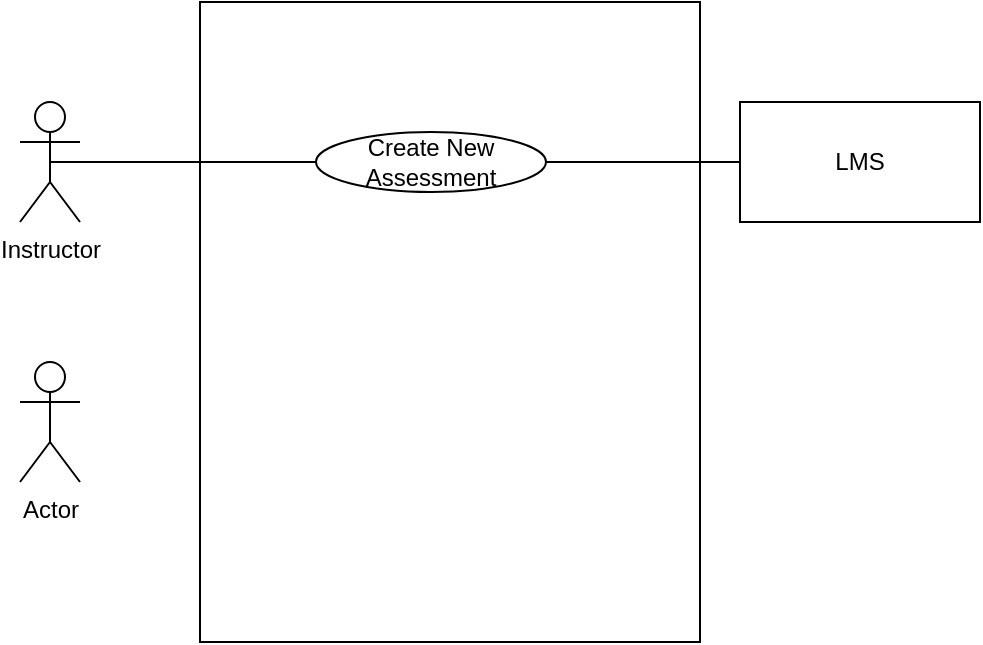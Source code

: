 <mxfile version="26.1.0">
  <diagram name="Page-1" id="K3SIQHNY3bnxTlrrX93p">
    <mxGraphModel dx="899" dy="429" grid="1" gridSize="10" guides="1" tooltips="1" connect="1" arrows="1" fold="1" page="1" pageScale="1" pageWidth="850" pageHeight="1100" math="0" shadow="0">
      <root>
        <mxCell id="0" />
        <mxCell id="1" parent="0" />
        <mxCell id="f2j5PTdK4Acz_eX4IfQX-2" value="" style="rounded=0;whiteSpace=wrap;html=1;" vertex="1" parent="1">
          <mxGeometry x="310" y="120" width="250" height="320" as="geometry" />
        </mxCell>
        <mxCell id="f2j5PTdK4Acz_eX4IfQX-3" value="Instructor" style="shape=umlActor;verticalLabelPosition=bottom;verticalAlign=top;html=1;outlineConnect=0;" vertex="1" parent="1">
          <mxGeometry x="220" y="170" width="30" height="60" as="geometry" />
        </mxCell>
        <mxCell id="f2j5PTdK4Acz_eX4IfQX-4" value="Actor" style="shape=umlActor;verticalLabelPosition=bottom;verticalAlign=top;html=1;outlineConnect=0;" vertex="1" parent="1">
          <mxGeometry x="220" y="300" width="30" height="60" as="geometry" />
        </mxCell>
        <mxCell id="f2j5PTdK4Acz_eX4IfQX-5" value="LMS" style="rounded=0;whiteSpace=wrap;html=1;" vertex="1" parent="1">
          <mxGeometry x="580" y="170" width="120" height="60" as="geometry" />
        </mxCell>
        <mxCell id="f2j5PTdK4Acz_eX4IfQX-6" value="Create New Assessment" style="ellipse;whiteSpace=wrap;html=1;" vertex="1" parent="1">
          <mxGeometry x="368" y="185" width="115" height="30" as="geometry" />
        </mxCell>
        <mxCell id="f2j5PTdK4Acz_eX4IfQX-8" value="" style="endArrow=none;html=1;rounded=0;exitX=0.5;exitY=0.5;exitDx=0;exitDy=0;exitPerimeter=0;entryX=0;entryY=0.5;entryDx=0;entryDy=0;" edge="1" parent="1" source="f2j5PTdK4Acz_eX4IfQX-3" target="f2j5PTdK4Acz_eX4IfQX-6">
          <mxGeometry width="50" height="50" relative="1" as="geometry">
            <mxPoint x="400" y="280" as="sourcePoint" />
            <mxPoint x="450" y="230" as="targetPoint" />
          </mxGeometry>
        </mxCell>
        <mxCell id="f2j5PTdK4Acz_eX4IfQX-11" value="" style="endArrow=none;html=1;rounded=0;exitX=0;exitY=0.5;exitDx=0;exitDy=0;entryX=1;entryY=0.5;entryDx=0;entryDy=0;" edge="1" parent="1" source="f2j5PTdK4Acz_eX4IfQX-5" target="f2j5PTdK4Acz_eX4IfQX-6">
          <mxGeometry width="50" height="50" relative="1" as="geometry">
            <mxPoint x="400" y="280" as="sourcePoint" />
            <mxPoint x="450" y="230" as="targetPoint" />
          </mxGeometry>
        </mxCell>
      </root>
    </mxGraphModel>
  </diagram>
</mxfile>
